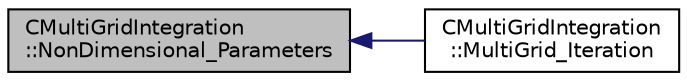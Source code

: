 digraph "CMultiGridIntegration::NonDimensional_Parameters"
{
  edge [fontname="Helvetica",fontsize="10",labelfontname="Helvetica",labelfontsize="10"];
  node [fontname="Helvetica",fontsize="10",shape=record];
  rankdir="LR";
  Node433 [label="CMultiGridIntegration\l::NonDimensional_Parameters",height=0.2,width=0.4,color="black", fillcolor="grey75", style="filled", fontcolor="black"];
  Node433 -> Node434 [dir="back",color="midnightblue",fontsize="10",style="solid",fontname="Helvetica"];
  Node434 [label="CMultiGridIntegration\l::MultiGrid_Iteration",height=0.2,width=0.4,color="black", fillcolor="white", style="filled",URL="$class_c_multi_grid_integration.html#af0b4014222a37402257b735d2ca32a81",tooltip="This subroutine calls the MultiGrid_Cycle and also prepare the multigrid levels and the monitoring..."];
}
